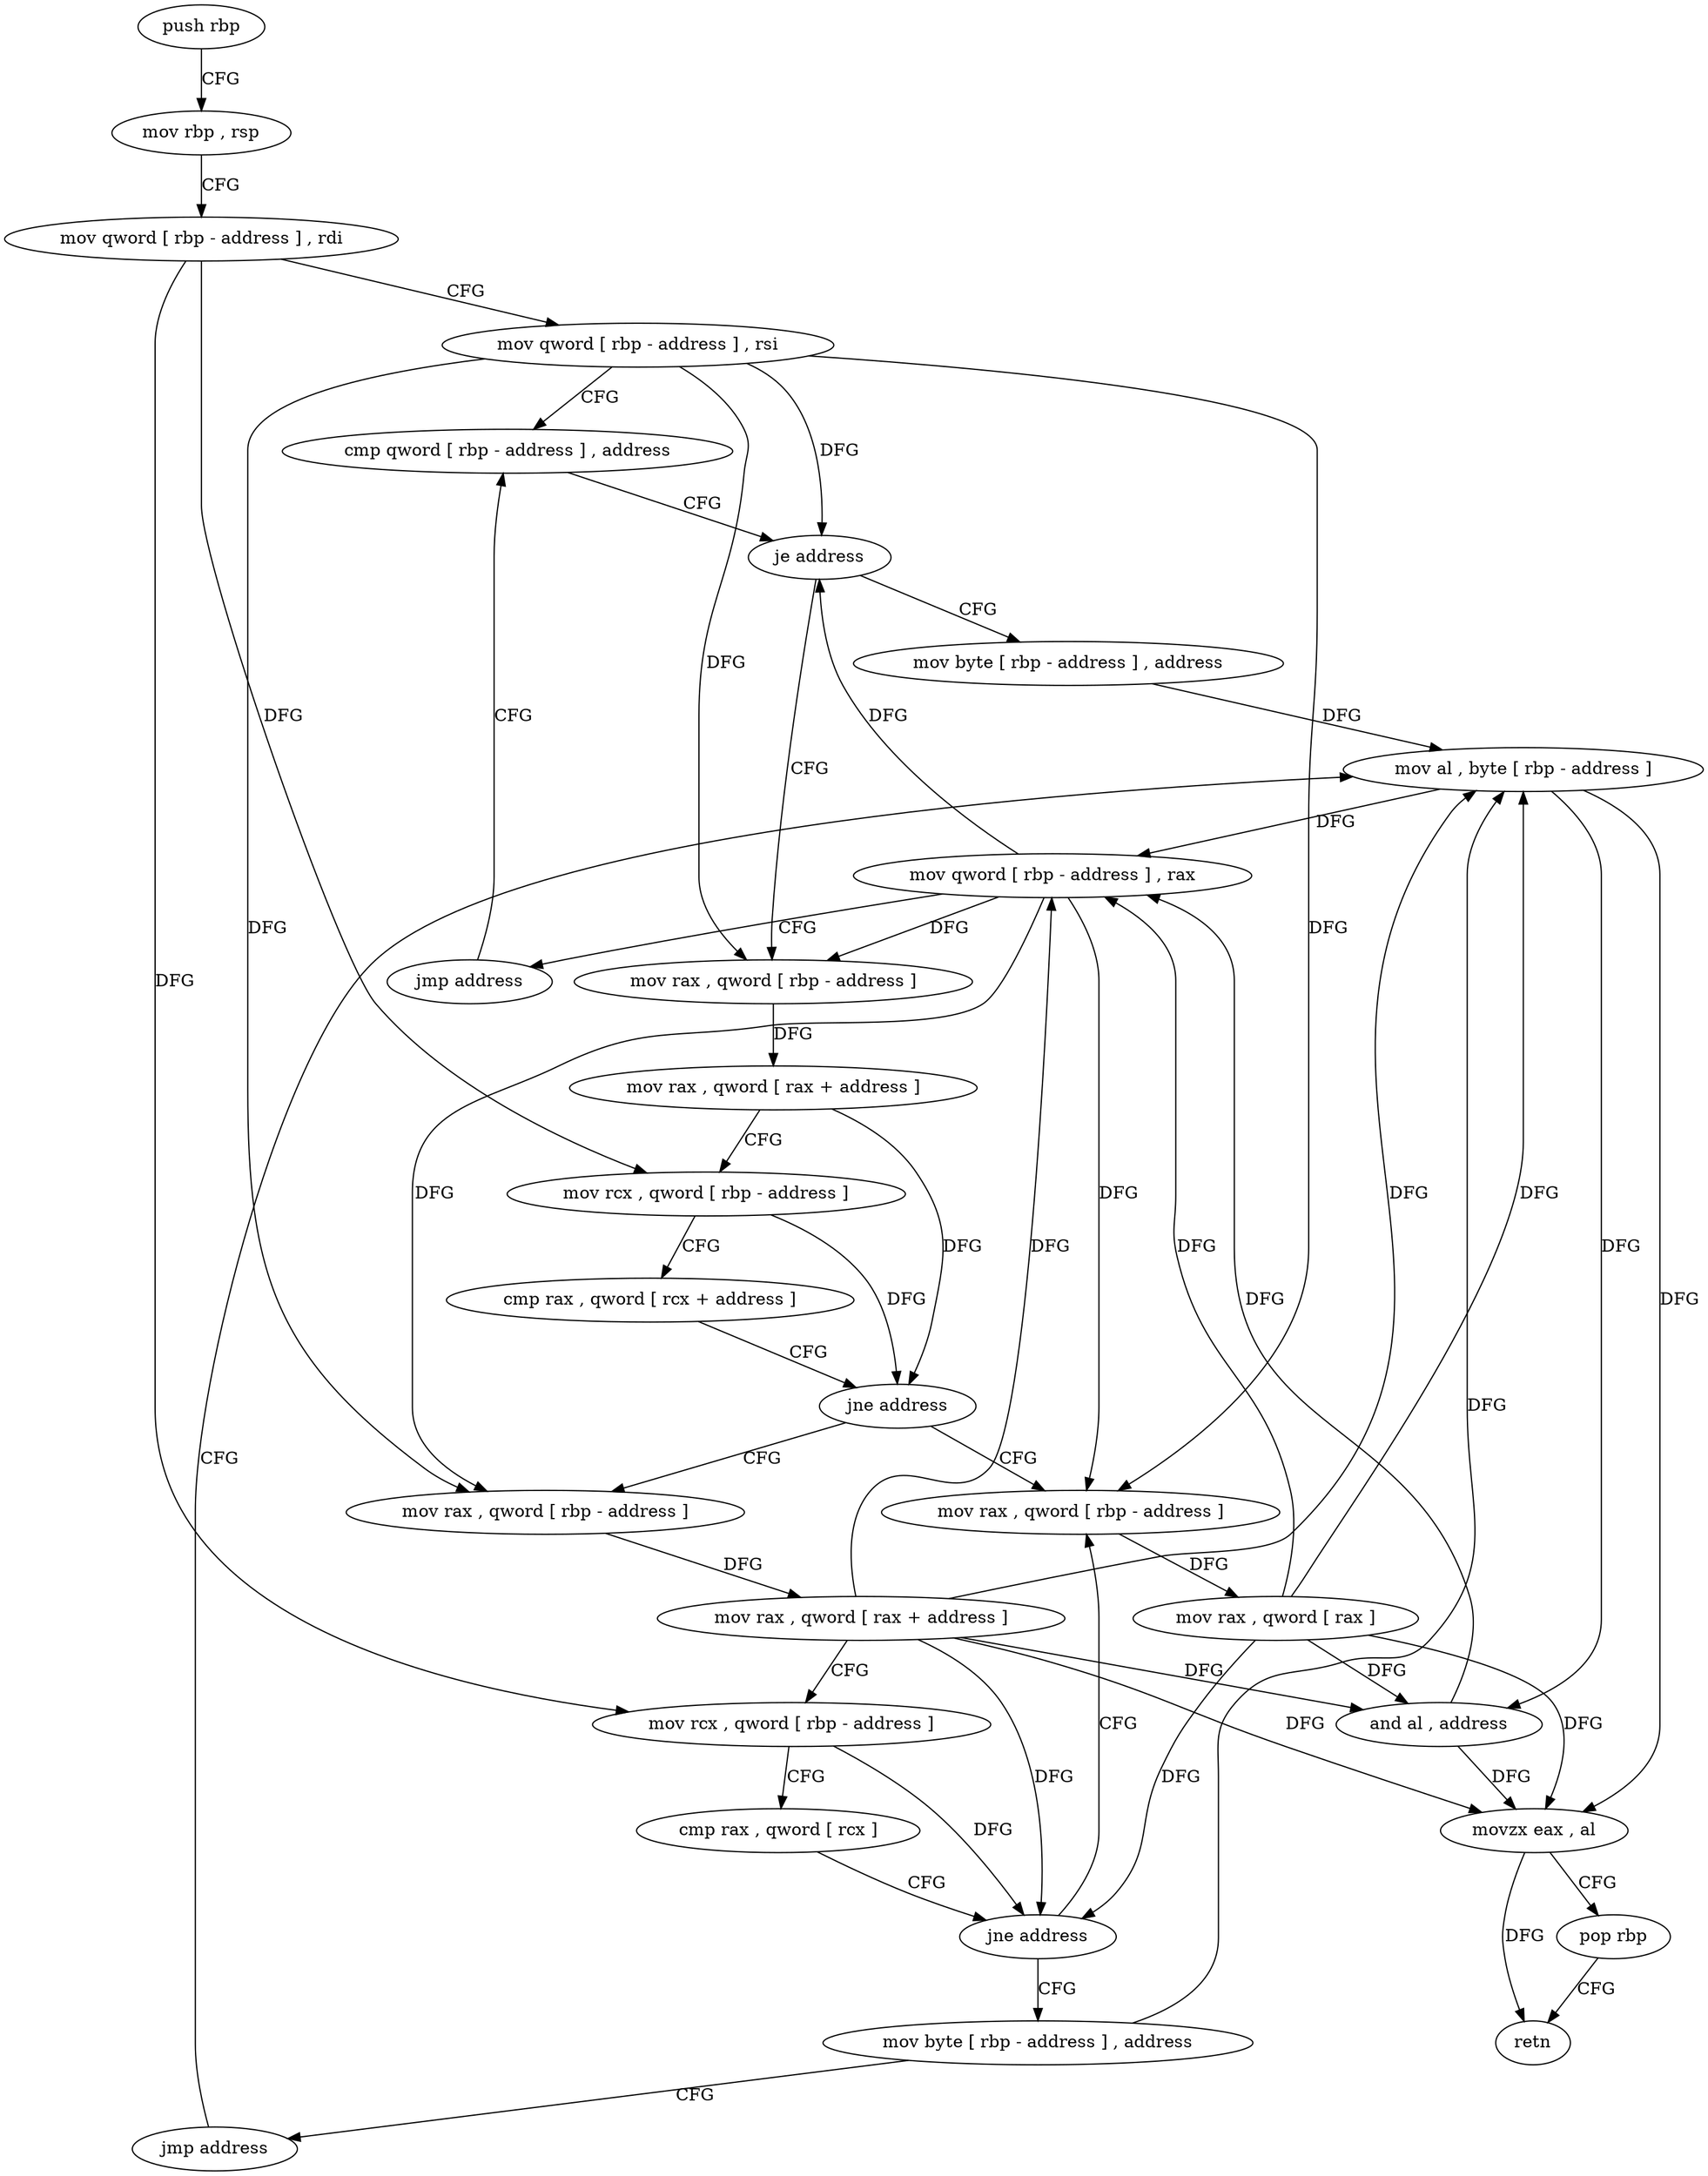digraph "func" {
"4232448" [label = "push rbp" ]
"4232449" [label = "mov rbp , rsp" ]
"4232452" [label = "mov qword [ rbp - address ] , rdi" ]
"4232456" [label = "mov qword [ rbp - address ] , rsi" ]
"4232460" [label = "cmp qword [ rbp - address ] , address" ]
"4232539" [label = "mov byte [ rbp - address ] , address" ]
"4232543" [label = "mov al , byte [ rbp - address ]" ]
"4232471" [label = "mov rax , qword [ rbp - address ]" ]
"4232475" [label = "mov rax , qword [ rax + address ]" ]
"4232479" [label = "mov rcx , qword [ rbp - address ]" ]
"4232483" [label = "cmp rax , qword [ rcx + address ]" ]
"4232487" [label = "jne address" ]
"4232523" [label = "mov rax , qword [ rbp - address ]" ]
"4232493" [label = "mov rax , qword [ rbp - address ]" ]
"4232527" [label = "mov rax , qword [ rax ]" ]
"4232530" [label = "mov qword [ rbp - address ] , rax" ]
"4232534" [label = "jmp address" ]
"4232497" [label = "mov rax , qword [ rax + address ]" ]
"4232501" [label = "mov rcx , qword [ rbp - address ]" ]
"4232505" [label = "cmp rax , qword [ rcx ]" ]
"4232508" [label = "jne address" ]
"4232514" [label = "mov byte [ rbp - address ] , address" ]
"4232465" [label = "je address" ]
"4232518" [label = "jmp address" ]
"4232546" [label = "and al , address" ]
"4232548" [label = "movzx eax , al" ]
"4232551" [label = "pop rbp" ]
"4232552" [label = "retn" ]
"4232448" -> "4232449" [ label = "CFG" ]
"4232449" -> "4232452" [ label = "CFG" ]
"4232452" -> "4232456" [ label = "CFG" ]
"4232452" -> "4232479" [ label = "DFG" ]
"4232452" -> "4232501" [ label = "DFG" ]
"4232456" -> "4232460" [ label = "CFG" ]
"4232456" -> "4232465" [ label = "DFG" ]
"4232456" -> "4232471" [ label = "DFG" ]
"4232456" -> "4232523" [ label = "DFG" ]
"4232456" -> "4232493" [ label = "DFG" ]
"4232460" -> "4232465" [ label = "CFG" ]
"4232539" -> "4232543" [ label = "DFG" ]
"4232543" -> "4232546" [ label = "DFG" ]
"4232543" -> "4232548" [ label = "DFG" ]
"4232543" -> "4232530" [ label = "DFG" ]
"4232471" -> "4232475" [ label = "DFG" ]
"4232475" -> "4232479" [ label = "CFG" ]
"4232475" -> "4232487" [ label = "DFG" ]
"4232479" -> "4232483" [ label = "CFG" ]
"4232479" -> "4232487" [ label = "DFG" ]
"4232483" -> "4232487" [ label = "CFG" ]
"4232487" -> "4232523" [ label = "CFG" ]
"4232487" -> "4232493" [ label = "CFG" ]
"4232523" -> "4232527" [ label = "DFG" ]
"4232493" -> "4232497" [ label = "DFG" ]
"4232527" -> "4232530" [ label = "DFG" ]
"4232527" -> "4232546" [ label = "DFG" ]
"4232527" -> "4232548" [ label = "DFG" ]
"4232527" -> "4232543" [ label = "DFG" ]
"4232527" -> "4232508" [ label = "DFG" ]
"4232530" -> "4232534" [ label = "CFG" ]
"4232530" -> "4232465" [ label = "DFG" ]
"4232530" -> "4232471" [ label = "DFG" ]
"4232530" -> "4232523" [ label = "DFG" ]
"4232530" -> "4232493" [ label = "DFG" ]
"4232534" -> "4232460" [ label = "CFG" ]
"4232497" -> "4232501" [ label = "CFG" ]
"4232497" -> "4232546" [ label = "DFG" ]
"4232497" -> "4232548" [ label = "DFG" ]
"4232497" -> "4232530" [ label = "DFG" ]
"4232497" -> "4232543" [ label = "DFG" ]
"4232497" -> "4232508" [ label = "DFG" ]
"4232501" -> "4232505" [ label = "CFG" ]
"4232501" -> "4232508" [ label = "DFG" ]
"4232505" -> "4232508" [ label = "CFG" ]
"4232508" -> "4232523" [ label = "CFG" ]
"4232508" -> "4232514" [ label = "CFG" ]
"4232514" -> "4232518" [ label = "CFG" ]
"4232514" -> "4232543" [ label = "DFG" ]
"4232465" -> "4232539" [ label = "CFG" ]
"4232465" -> "4232471" [ label = "CFG" ]
"4232518" -> "4232543" [ label = "CFG" ]
"4232546" -> "4232548" [ label = "DFG" ]
"4232546" -> "4232530" [ label = "DFG" ]
"4232548" -> "4232551" [ label = "CFG" ]
"4232548" -> "4232552" [ label = "DFG" ]
"4232551" -> "4232552" [ label = "CFG" ]
}
